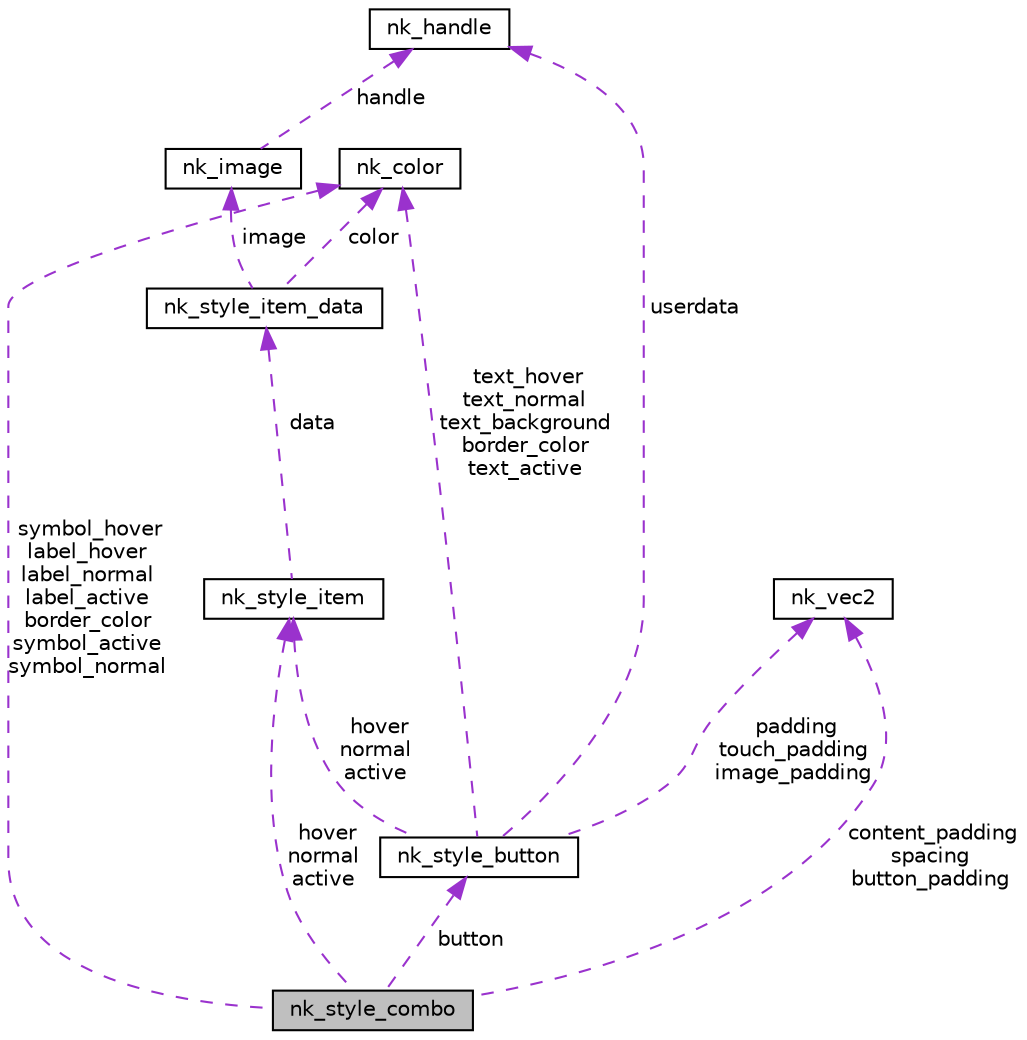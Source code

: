 digraph "nk_style_combo"
{
 // LATEX_PDF_SIZE
  edge [fontname="Helvetica",fontsize="10",labelfontname="Helvetica",labelfontsize="10"];
  node [fontname="Helvetica",fontsize="10",shape=record];
  Node1 [label="nk_style_combo",height=0.2,width=0.4,color="black", fillcolor="grey75", style="filled", fontcolor="black",tooltip=" "];
  Node2 -> Node1 [dir="back",color="darkorchid3",fontsize="10",style="dashed",label=" hover\nnormal\nactive" ];
  Node2 [label="nk_style_item",height=0.2,width=0.4,color="black", fillcolor="white", style="filled",URL="$structnk__style__item.html",tooltip=" "];
  Node3 -> Node2 [dir="back",color="darkorchid3",fontsize="10",style="dashed",label=" data" ];
  Node3 [label="nk_style_item_data",height=0.2,width=0.4,color="black", fillcolor="white", style="filled",URL="$unionnk__style__item__data.html",tooltip=" "];
  Node4 -> Node3 [dir="back",color="darkorchid3",fontsize="10",style="dashed",label=" color" ];
  Node4 [label="nk_color",height=0.2,width=0.4,color="black", fillcolor="white", style="filled",URL="$structnk__color.html",tooltip=" "];
  Node5 -> Node3 [dir="back",color="darkorchid3",fontsize="10",style="dashed",label=" image" ];
  Node5 [label="nk_image",height=0.2,width=0.4,color="black", fillcolor="white", style="filled",URL="$structnk__image.html",tooltip=" "];
  Node6 -> Node5 [dir="back",color="darkorchid3",fontsize="10",style="dashed",label=" handle" ];
  Node6 [label="nk_handle",height=0.2,width=0.4,color="black", fillcolor="white", style="filled",URL="$unionnk__handle.html",tooltip=" "];
  Node4 -> Node1 [dir="back",color="darkorchid3",fontsize="10",style="dashed",label=" symbol_hover\nlabel_hover\nlabel_normal\nlabel_active\nborder_color\nsymbol_active\nsymbol_normal" ];
  Node7 -> Node1 [dir="back",color="darkorchid3",fontsize="10",style="dashed",label=" button" ];
  Node7 [label="nk_style_button",height=0.2,width=0.4,color="black", fillcolor="white", style="filled",URL="$structnk__style__button.html",tooltip=" "];
  Node2 -> Node7 [dir="back",color="darkorchid3",fontsize="10",style="dashed",label=" hover\nnormal\nactive" ];
  Node4 -> Node7 [dir="back",color="darkorchid3",fontsize="10",style="dashed",label=" text_hover\ntext_normal\ntext_background\nborder_color\ntext_active" ];
  Node8 -> Node7 [dir="back",color="darkorchid3",fontsize="10",style="dashed",label=" padding\ntouch_padding\nimage_padding" ];
  Node8 [label="nk_vec2",height=0.2,width=0.4,color="black", fillcolor="white", style="filled",URL="$structnk__vec2.html",tooltip=" "];
  Node6 -> Node7 [dir="back",color="darkorchid3",fontsize="10",style="dashed",label=" userdata" ];
  Node8 -> Node1 [dir="back",color="darkorchid3",fontsize="10",style="dashed",label=" content_padding\nspacing\nbutton_padding" ];
}
